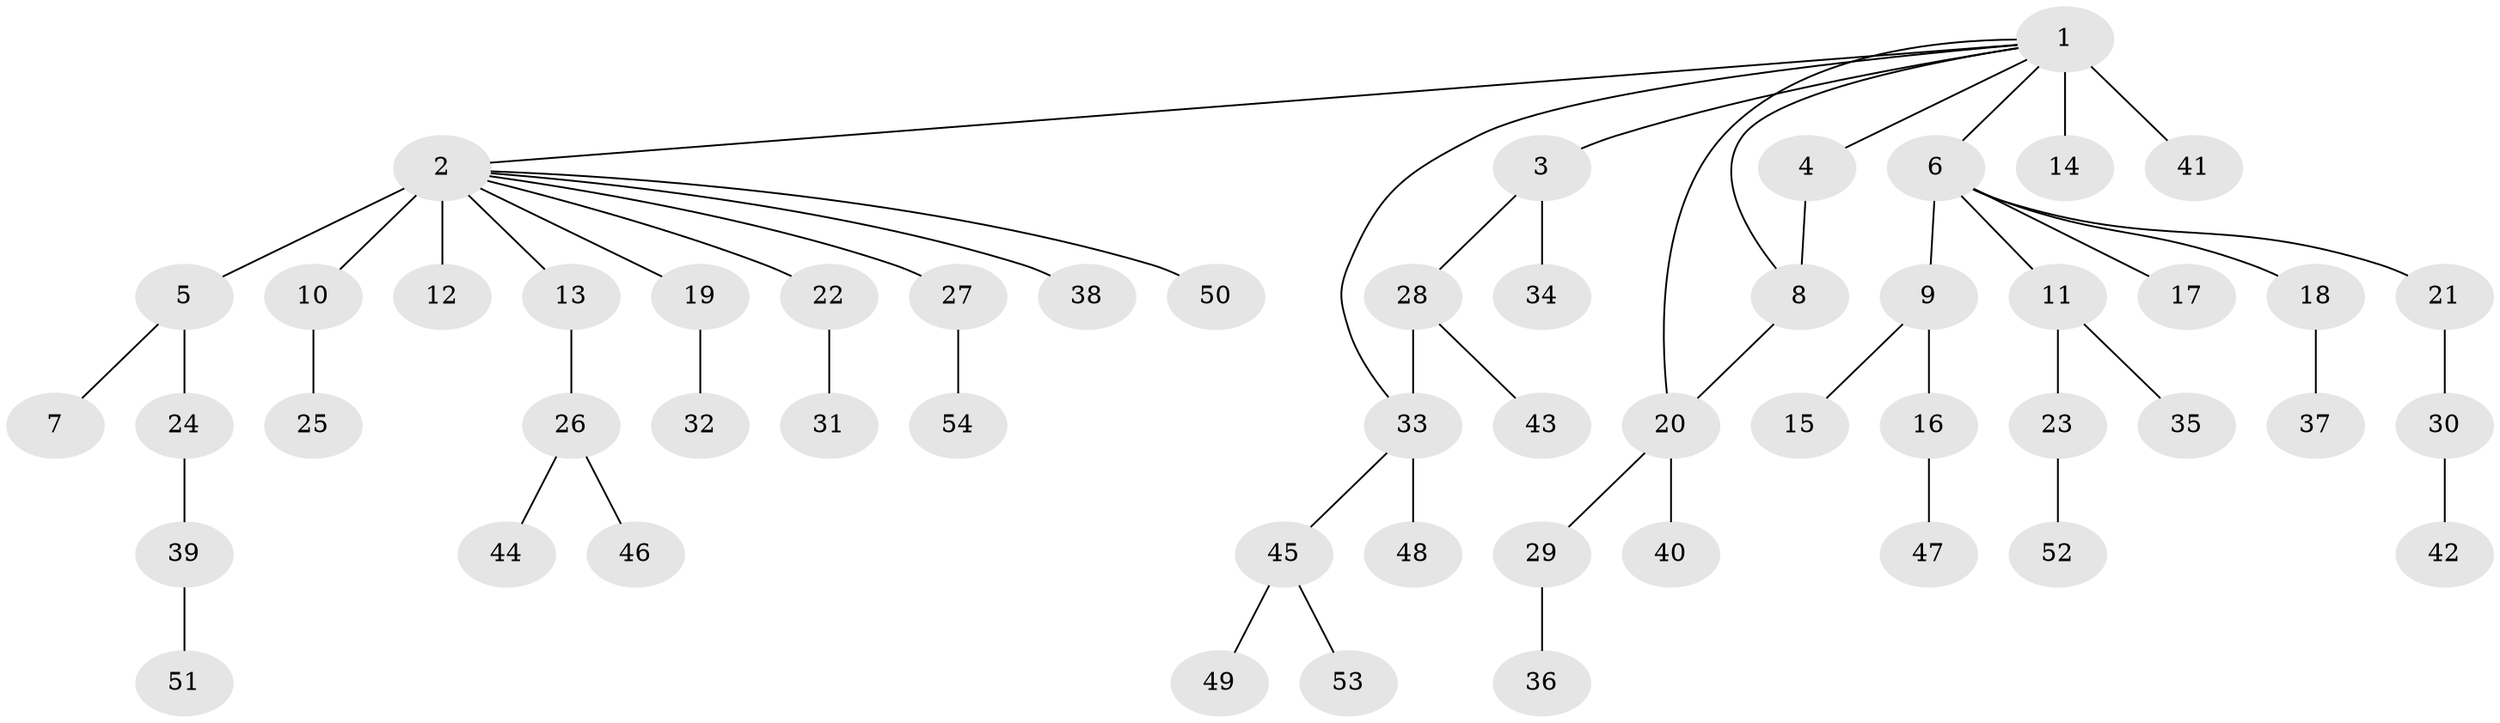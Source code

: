 // original degree distribution, {18: 0.007407407407407408, 22: 0.007407407407407408, 1: 0.6666666666666666, 7: 0.022222222222222223, 4: 0.037037037037037035, 9: 0.007407407407407408, 2: 0.15555555555555556, 6: 0.014814814814814815, 3: 0.05925925925925926, 5: 0.014814814814814815, 8: 0.007407407407407408}
// Generated by graph-tools (version 1.1) at 2025/50/03/04/25 22:50:40]
// undirected, 54 vertices, 56 edges
graph export_dot {
  node [color=gray90,style=filled];
  1;
  2;
  3;
  4;
  5;
  6;
  7;
  8;
  9;
  10;
  11;
  12;
  13;
  14;
  15;
  16;
  17;
  18;
  19;
  20;
  21;
  22;
  23;
  24;
  25;
  26;
  27;
  28;
  29;
  30;
  31;
  32;
  33;
  34;
  35;
  36;
  37;
  38;
  39;
  40;
  41;
  42;
  43;
  44;
  45;
  46;
  47;
  48;
  49;
  50;
  51;
  52;
  53;
  54;
  1 -- 2 [weight=1.0];
  1 -- 3 [weight=1.0];
  1 -- 4 [weight=1.0];
  1 -- 6 [weight=1.0];
  1 -- 8 [weight=1.0];
  1 -- 14 [weight=8.0];
  1 -- 20 [weight=1.0];
  1 -- 33 [weight=1.0];
  1 -- 41 [weight=1.0];
  2 -- 5 [weight=1.0];
  2 -- 10 [weight=1.0];
  2 -- 12 [weight=12.0];
  2 -- 13 [weight=1.0];
  2 -- 19 [weight=1.0];
  2 -- 22 [weight=1.0];
  2 -- 27 [weight=1.0];
  2 -- 38 [weight=1.0];
  2 -- 50 [weight=1.0];
  3 -- 28 [weight=1.0];
  3 -- 34 [weight=4.0];
  4 -- 8 [weight=5.0];
  5 -- 7 [weight=1.0];
  5 -- 24 [weight=1.0];
  6 -- 9 [weight=1.0];
  6 -- 11 [weight=1.0];
  6 -- 17 [weight=3.0];
  6 -- 18 [weight=1.0];
  6 -- 21 [weight=1.0];
  8 -- 20 [weight=1.0];
  9 -- 15 [weight=3.0];
  9 -- 16 [weight=1.0];
  10 -- 25 [weight=2.0];
  11 -- 23 [weight=3.0];
  11 -- 35 [weight=1.0];
  13 -- 26 [weight=3.0];
  16 -- 47 [weight=1.0];
  18 -- 37 [weight=1.0];
  19 -- 32 [weight=2.0];
  20 -- 29 [weight=1.0];
  20 -- 40 [weight=3.0];
  21 -- 30 [weight=1.0];
  22 -- 31 [weight=1.0];
  23 -- 52 [weight=1.0];
  24 -- 39 [weight=3.0];
  26 -- 44 [weight=1.0];
  26 -- 46 [weight=1.0];
  27 -- 54 [weight=1.0];
  28 -- 33 [weight=5.0];
  28 -- 43 [weight=1.0];
  29 -- 36 [weight=1.0];
  30 -- 42 [weight=1.0];
  33 -- 45 [weight=1.0];
  33 -- 48 [weight=1.0];
  39 -- 51 [weight=1.0];
  45 -- 49 [weight=1.0];
  45 -- 53 [weight=1.0];
}
